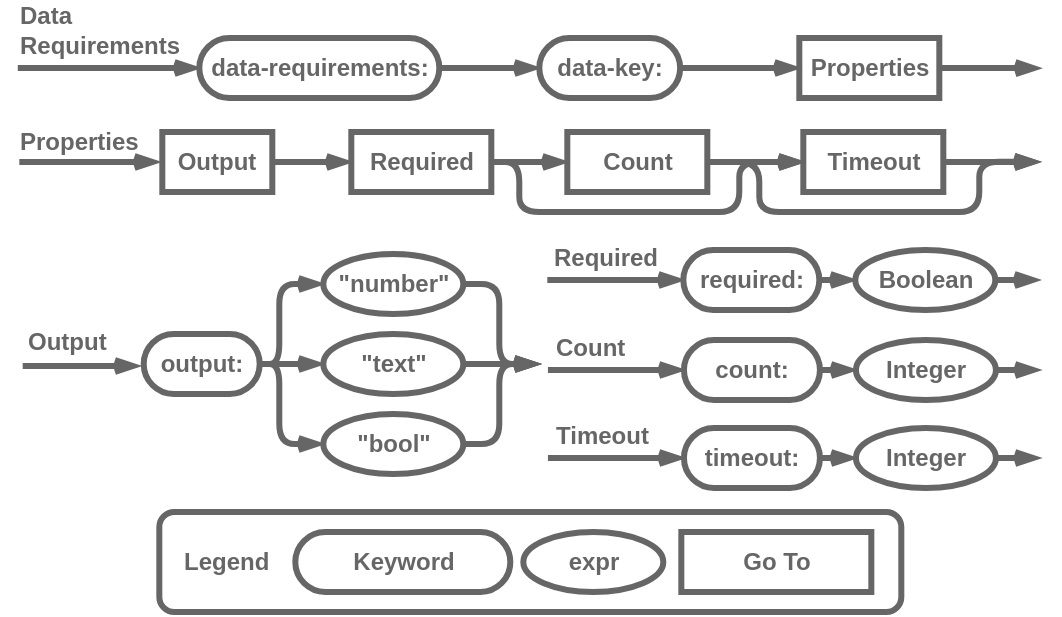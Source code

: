 <mxfile version="22.1.16" type="device">
  <diagram name="Page-1" id="lv2RBA-2qfxnkMvO_x3A">
    <mxGraphModel dx="584" dy="907" grid="1" gridSize="10" guides="1" tooltips="1" connect="1" arrows="1" fold="1" page="1" pageScale="1" pageWidth="850" pageHeight="1100" math="0" shadow="0">
      <root>
        <mxCell id="0" />
        <mxCell id="1" parent="0" />
        <mxCell id="4REqOIB7tcGAyymllORO-195" value="" style="group" parent="1" vertex="1" connectable="0">
          <mxGeometry x="1000.59" y="714" width="512.51" height="306" as="geometry" />
        </mxCell>
        <mxCell id="4REqOIB7tcGAyymllORO-157" value="" style="group" parent="4REqOIB7tcGAyymllORO-195" vertex="1" connectable="0">
          <mxGeometry x="72.07" y="256" width="371" height="50" as="geometry" />
        </mxCell>
        <mxCell id="4REqOIB7tcGAyymllORO-158" value="&lt;b style=&quot;border-color: var(--border-color); color: rgb(51, 51, 51); font-family: Helvetica; text-align: center;&quot;&gt;&lt;font style=&quot;border-color: var(--border-color);&quot; color=&quot;#666666&quot;&gt;&amp;nbsp; &amp;nbsp;Legend&lt;/font&gt;&lt;/b&gt;" style="text;html=1;align=left;verticalAlign=middle;whiteSpace=wrap;rounded=1;fontFamily=Courier New;perimeterSpacing=6;shadow=0;fillColor=#ffffff;fontColor=#143642;strokeColor=#666666;labelBackgroundColor=none;container=0;strokeWidth=3;" parent="4REqOIB7tcGAyymllORO-157" vertex="1">
          <mxGeometry width="371" height="50" as="geometry" />
        </mxCell>
        <mxCell id="4REqOIB7tcGAyymllORO-159" value="&lt;b style=&quot;border-color: var(--border-color); color: rgb(51, 51, 51);&quot;&gt;&lt;font style=&quot;border-color: var(--border-color);&quot; color=&quot;#666666&quot;&gt;expr&lt;/font&gt;&lt;/b&gt;" style="ellipse;whiteSpace=wrap;html=1;rounded=1;labelBackgroundColor=none;strokeColor=#666666;fontFamily=Helvetica;fontSize=12;fontColor=default;fillColor=default;container=0;strokeWidth=3;" parent="4REqOIB7tcGAyymllORO-157" vertex="1">
          <mxGeometry x="182" y="10" width="70" height="30" as="geometry" />
        </mxCell>
        <mxCell id="4REqOIB7tcGAyymllORO-160" value="&lt;p&gt;&lt;b style=&quot;border-color: var(--border-color); color: rgb(51, 51, 51);&quot;&gt;&lt;font style=&quot;border-color: var(--border-color);&quot; color=&quot;#666666&quot;&gt;Keyword&lt;/font&gt;&lt;/b&gt;&lt;br&gt;&lt;/p&gt;" style="rounded=1;whiteSpace=wrap;html=1;arcSize=50;fontStyle=0;fillColor=#ffffff;strokeColor=#666666;labelBackgroundColor=none;fontColor=#143642;container=0;strokeWidth=3;" parent="4REqOIB7tcGAyymllORO-157" vertex="1">
          <mxGeometry x="67.996" y="10" width="107.5" height="30" as="geometry" />
        </mxCell>
        <mxCell id="4REqOIB7tcGAyymllORO-161" value="&lt;b style=&quot;border-color: var(--border-color); color: rgb(51, 51, 51);&quot;&gt;&lt;font style=&quot;border-color: var(--border-color);&quot; color=&quot;#666666&quot;&gt;Go To&lt;/font&gt;&lt;/b&gt;" style="rounded=1;whiteSpace=wrap;html=1;strokeColor=#666666;fontFamily=Helvetica;fontSize=12;fontColor=#143642;fillColor=#FFFFFF;arcSize=0;fontStyle=0;shadow=0;labelBackgroundColor=none;container=0;strokeWidth=3;" parent="4REqOIB7tcGAyymllORO-157" vertex="1">
          <mxGeometry x="261.005" y="10" width="95" height="30" as="geometry" />
        </mxCell>
        <mxCell id="4REqOIB7tcGAyymllORO-69" style="edgeStyle=orthogonalEdgeStyle;shape=connector;curved=0;rounded=0;orthogonalLoop=1;jettySize=auto;html=1;exitX=0;exitY=0.5;exitDx=0;exitDy=0;labelBackgroundColor=default;strokeColor=#666666;strokeWidth=3;align=center;verticalAlign=middle;fontFamily=Helvetica;fontSize=11;fontColor=default;endArrow=none;endFill=0;startArrow=openThin;startFill=0;" parent="4REqOIB7tcGAyymllORO-195" source="4REqOIB7tcGAyymllORO-70" edge="1">
          <mxGeometry relative="1" as="geometry">
            <mxPoint x="1.3" y="34" as="targetPoint" />
          </mxGeometry>
        </mxCell>
        <mxCell id="4REqOIB7tcGAyymllORO-70" value="&lt;font color=&quot;#666666&quot;&gt;&lt;b&gt;data-requirements:&lt;/b&gt;&lt;/font&gt;" style="rounded=1;whiteSpace=wrap;html=1;strokeColor=#666666;fontFamily=Helvetica;fontSize=12;fontColor=#143642;fillColor=#ffffff;arcSize=50;fontStyle=0;shadow=0;labelBackgroundColor=none;align=center;verticalAlign=middle;strokeWidth=3;container=0;" parent="4REqOIB7tcGAyymllORO-195" vertex="1">
          <mxGeometry x="92.07" y="19" width="120" height="30" as="geometry" />
        </mxCell>
        <mxCell id="4REqOIB7tcGAyymllORO-71" value="&lt;font size=&quot;1&quot; color=&quot;#666666&quot;&gt;&lt;b style=&quot;font-size: 12px;&quot;&gt;Data&lt;br&gt;Requirements&lt;br&gt;&lt;/b&gt;&lt;/font&gt;" style="text;html=1;strokeColor=none;fillColor=none;align=left;verticalAlign=middle;whiteSpace=wrap;rounded=0;fontSize=11;fontFamily=Helvetica;fontColor=#333333;container=0;" parent="4REqOIB7tcGAyymllORO-195" vertex="1">
          <mxGeometry width="60" height="30" as="geometry" />
        </mxCell>
        <mxCell id="4REqOIB7tcGAyymllORO-104" value="&lt;font color=&quot;#666666&quot;&gt;&lt;b&gt;data-key:&lt;/b&gt;&lt;/font&gt;" style="rounded=1;whiteSpace=wrap;html=1;strokeColor=#666666;fontFamily=Helvetica;fontSize=12;fontColor=#143642;fillColor=#ffffff;arcSize=50;fontStyle=0;shadow=0;labelBackgroundColor=none;align=center;verticalAlign=middle;strokeWidth=3;container=0;" parent="4REqOIB7tcGAyymllORO-195" vertex="1">
          <mxGeometry x="262.07" y="19" width="70.41" height="30" as="geometry" />
        </mxCell>
        <mxCell id="4REqOIB7tcGAyymllORO-112" style="edgeStyle=orthogonalEdgeStyle;shape=connector;curved=0;rounded=1;orthogonalLoop=1;jettySize=auto;html=1;entryX=0;entryY=0.5;entryDx=0;entryDy=0;labelBackgroundColor=default;strokeColor=#666666;strokeWidth=3;align=center;verticalAlign=middle;fontFamily=Helvetica;fontSize=11;fontColor=default;startArrow=none;startFill=0;endArrow=openThin;endFill=0;" parent="4REqOIB7tcGAyymllORO-195" source="4REqOIB7tcGAyymllORO-70" target="4REqOIB7tcGAyymllORO-104" edge="1">
          <mxGeometry relative="1" as="geometry" />
        </mxCell>
        <mxCell id="4REqOIB7tcGAyymllORO-105" value="&lt;b style=&quot;border-color: var(--border-color); color: rgb(51, 51, 51);&quot;&gt;&lt;font style=&quot;border-color: var(--border-color);&quot; color=&quot;#666666&quot;&gt;Output&lt;/font&gt;&lt;/b&gt;" style="rounded=1;whiteSpace=wrap;html=1;strokeColor=#666666;fontFamily=Helvetica;fontSize=12;fontColor=#143642;fillColor=#FFFFFF;arcSize=0;fontStyle=0;shadow=0;labelBackgroundColor=none;container=0;strokeWidth=3;" parent="4REqOIB7tcGAyymllORO-195" vertex="1">
          <mxGeometry x="73.57" y="66" width="55" height="30" as="geometry" />
        </mxCell>
        <mxCell id="4REqOIB7tcGAyymllORO-125" style="edgeStyle=orthogonalEdgeStyle;shape=connector;curved=0;rounded=1;orthogonalLoop=1;jettySize=auto;html=1;exitX=1;exitY=0.5;exitDx=0;exitDy=0;labelBackgroundColor=default;strokeColor=#666666;strokeWidth=3;align=center;verticalAlign=middle;fontFamily=Helvetica;fontSize=11;fontColor=default;startArrow=none;startFill=0;endArrow=openThin;endFill=0;" parent="4REqOIB7tcGAyymllORO-195" source="4REqOIB7tcGAyymllORO-106" edge="1">
          <mxGeometry relative="1" as="geometry">
            <mxPoint x="512.07" y="80.931" as="targetPoint" />
            <Array as="points">
              <mxPoint x="372.07" y="81" />
              <mxPoint x="372.07" y="106" />
              <mxPoint x="482.07" y="106" />
              <mxPoint x="482.07" y="81" />
            </Array>
          </mxGeometry>
        </mxCell>
        <mxCell id="4REqOIB7tcGAyymllORO-106" value="&lt;font color=&quot;#666666&quot;&gt;&lt;b&gt;Count&lt;/b&gt;&lt;/font&gt;" style="rounded=1;whiteSpace=wrap;html=1;strokeColor=#666666;fontFamily=Helvetica;fontSize=12;fontColor=#143642;fillColor=#FFFFFF;arcSize=0;fontStyle=0;shadow=0;labelBackgroundColor=none;container=0;strokeWidth=3;" parent="4REqOIB7tcGAyymllORO-195" vertex="1">
          <mxGeometry x="276.07" y="66" width="70" height="30" as="geometry" />
        </mxCell>
        <mxCell id="4REqOIB7tcGAyymllORO-123" style="edgeStyle=orthogonalEdgeStyle;shape=connector;curved=0;rounded=1;orthogonalLoop=1;jettySize=auto;html=1;exitX=1;exitY=0.5;exitDx=0;exitDy=0;labelBackgroundColor=default;strokeColor=#666666;strokeWidth=3;align=center;verticalAlign=middle;fontFamily=Helvetica;fontSize=11;fontColor=default;startArrow=none;startFill=0;endArrow=openThin;endFill=0;" parent="4REqOIB7tcGAyymllORO-195" source="4REqOIB7tcGAyymllORO-107" edge="1">
          <mxGeometry relative="1" as="geometry">
            <mxPoint x="512.07" y="80.971" as="targetPoint" />
          </mxGeometry>
        </mxCell>
        <mxCell id="4REqOIB7tcGAyymllORO-107" value="&lt;font color=&quot;#666666&quot;&gt;&lt;b&gt;Timeout&lt;/b&gt;&lt;/font&gt;" style="rounded=1;whiteSpace=wrap;html=1;strokeColor=#666666;fontFamily=Helvetica;fontSize=12;fontColor=#143642;fillColor=#FFFFFF;arcSize=0;fontStyle=0;shadow=0;labelBackgroundColor=none;container=0;strokeWidth=3;" parent="4REqOIB7tcGAyymllORO-195" vertex="1">
          <mxGeometry x="394.07" y="66" width="70" height="30" as="geometry" />
        </mxCell>
        <mxCell id="4REqOIB7tcGAyymllORO-122" style="edgeStyle=orthogonalEdgeStyle;shape=connector;curved=0;rounded=1;orthogonalLoop=1;jettySize=auto;html=1;exitX=1;exitY=0.5;exitDx=0;exitDy=0;entryX=0;entryY=0.5;entryDx=0;entryDy=0;labelBackgroundColor=default;strokeColor=#666666;strokeWidth=3;align=center;verticalAlign=middle;fontFamily=Helvetica;fontSize=11;fontColor=default;startArrow=none;startFill=0;endArrow=openThin;endFill=0;" parent="4REqOIB7tcGAyymllORO-195" source="4REqOIB7tcGAyymllORO-106" target="4REqOIB7tcGAyymllORO-107" edge="1">
          <mxGeometry relative="1" as="geometry" />
        </mxCell>
        <mxCell id="4REqOIB7tcGAyymllORO-114" style="edgeStyle=orthogonalEdgeStyle;shape=connector;curved=0;rounded=1;orthogonalLoop=1;jettySize=auto;html=1;exitX=1;exitY=0.5;exitDx=0;exitDy=0;labelBackgroundColor=default;strokeColor=#666666;strokeWidth=3;align=center;verticalAlign=middle;fontFamily=Helvetica;fontSize=11;fontColor=default;startArrow=none;startFill=0;endArrow=openThin;endFill=0;entryX=-0.013;entryY=0.943;entryDx=0;entryDy=0;entryPerimeter=0;" parent="4REqOIB7tcGAyymllORO-195" source="4REqOIB7tcGAyymllORO-111" edge="1">
          <mxGeometry relative="1" as="geometry">
            <mxPoint x="512.51" y="34.08" as="targetPoint" />
          </mxGeometry>
        </mxCell>
        <mxCell id="4REqOIB7tcGAyymllORO-111" value="&lt;font color=&quot;#666666&quot;&gt;&lt;b&gt;Properties&lt;/b&gt;&lt;/font&gt;" style="rounded=1;whiteSpace=wrap;html=1;strokeColor=#666666;fontFamily=Helvetica;fontSize=12;fontColor=#143642;fillColor=#FFFFFF;arcSize=0;fontStyle=0;shadow=0;labelBackgroundColor=none;container=0;strokeWidth=3;" parent="4REqOIB7tcGAyymllORO-195" vertex="1">
          <mxGeometry x="392.07" y="19" width="70" height="30" as="geometry" />
        </mxCell>
        <mxCell id="4REqOIB7tcGAyymllORO-113" style="edgeStyle=orthogonalEdgeStyle;shape=connector;curved=0;rounded=1;orthogonalLoop=1;jettySize=auto;html=1;exitX=1;exitY=0.5;exitDx=0;exitDy=0;entryX=0;entryY=0.5;entryDx=0;entryDy=0;labelBackgroundColor=default;strokeColor=#666666;strokeWidth=3;align=center;verticalAlign=middle;fontFamily=Helvetica;fontSize=11;fontColor=default;startArrow=none;startFill=0;endArrow=openThin;endFill=0;" parent="4REqOIB7tcGAyymllORO-195" source="4REqOIB7tcGAyymllORO-104" target="4REqOIB7tcGAyymllORO-111" edge="1">
          <mxGeometry relative="1" as="geometry" />
        </mxCell>
        <mxCell id="4REqOIB7tcGAyymllORO-116" style="edgeStyle=orthogonalEdgeStyle;shape=connector;curved=0;rounded=0;orthogonalLoop=1;jettySize=auto;html=1;labelBackgroundColor=default;strokeColor=#666666;strokeWidth=3;align=center;verticalAlign=middle;fontFamily=Helvetica;fontSize=11;fontColor=default;endArrow=none;endFill=0;startArrow=openThin;startFill=0;" parent="4REqOIB7tcGAyymllORO-195" edge="1">
          <mxGeometry relative="1" as="geometry">
            <mxPoint x="2.07" y="81" as="targetPoint" />
            <mxPoint x="72.07" y="81" as="sourcePoint" />
          </mxGeometry>
        </mxCell>
        <mxCell id="4REqOIB7tcGAyymllORO-117" value="&lt;font size=&quot;1&quot; color=&quot;#666666&quot;&gt;&lt;b style=&quot;font-size: 12px;&quot;&gt;Properties&lt;br&gt;&lt;/b&gt;&lt;/font&gt;" style="text;html=1;strokeColor=none;fillColor=none;align=left;verticalAlign=middle;whiteSpace=wrap;rounded=0;fontSize=11;fontFamily=Helvetica;fontColor=#333333;container=0;" parent="4REqOIB7tcGAyymllORO-195" vertex="1">
          <mxGeometry y="56" width="60" height="30" as="geometry" />
        </mxCell>
        <mxCell id="4REqOIB7tcGAyymllORO-119" value="" style="edgeStyle=orthogonalEdgeStyle;shape=connector;curved=0;rounded=1;orthogonalLoop=1;jettySize=auto;html=1;labelBackgroundColor=default;strokeColor=#666666;strokeWidth=3;align=center;verticalAlign=middle;fontFamily=Helvetica;fontSize=11;fontColor=default;startArrow=none;startFill=0;endArrow=openThin;endFill=0;" parent="4REqOIB7tcGAyymllORO-195" source="4REqOIB7tcGAyymllORO-105" target="4REqOIB7tcGAyymllORO-102" edge="1">
          <mxGeometry relative="1" as="geometry">
            <mxPoint x="129.07" y="81" as="sourcePoint" />
            <mxPoint x="242.07" y="81" as="targetPoint" />
          </mxGeometry>
        </mxCell>
        <mxCell id="4REqOIB7tcGAyymllORO-124" style="edgeStyle=orthogonalEdgeStyle;shape=connector;curved=0;rounded=1;orthogonalLoop=1;jettySize=auto;html=1;exitX=1;exitY=0.5;exitDx=0;exitDy=0;entryX=0;entryY=0.5;entryDx=0;entryDy=0;labelBackgroundColor=default;strokeColor=#666666;strokeWidth=3;align=center;verticalAlign=middle;fontFamily=Helvetica;fontSize=11;fontColor=default;startArrow=none;startFill=0;endArrow=openThin;endFill=0;" parent="4REqOIB7tcGAyymllORO-195" source="4REqOIB7tcGAyymllORO-102" target="4REqOIB7tcGAyymllORO-107" edge="1">
          <mxGeometry relative="1" as="geometry">
            <Array as="points">
              <mxPoint x="252.07" y="81" />
              <mxPoint x="252.07" y="106" />
              <mxPoint x="362.07" y="106" />
              <mxPoint x="362.07" y="81" />
            </Array>
          </mxGeometry>
        </mxCell>
        <mxCell id="4REqOIB7tcGAyymllORO-102" value="&lt;font color=&quot;#666666&quot;&gt;&lt;b&gt;Required&lt;/b&gt;&lt;/font&gt;" style="rounded=1;whiteSpace=wrap;html=1;strokeColor=#666666;fontFamily=Helvetica;fontSize=12;fontColor=#143642;fillColor=#FFFFFF;arcSize=0;fontStyle=0;shadow=0;labelBackgroundColor=none;container=0;strokeWidth=3;" parent="4REqOIB7tcGAyymllORO-195" vertex="1">
          <mxGeometry x="168.07" y="66" width="70" height="30" as="geometry" />
        </mxCell>
        <mxCell id="4REqOIB7tcGAyymllORO-118" value="" style="edgeStyle=orthogonalEdgeStyle;shape=connector;curved=0;rounded=1;orthogonalLoop=1;jettySize=auto;html=1;labelBackgroundColor=default;strokeColor=#666666;strokeWidth=3;align=center;verticalAlign=middle;fontFamily=Helvetica;fontSize=11;fontColor=default;startArrow=none;startFill=0;endArrow=openThin;endFill=0;" parent="4REqOIB7tcGAyymllORO-195" source="4REqOIB7tcGAyymllORO-102" target="4REqOIB7tcGAyymllORO-106" edge="1">
          <mxGeometry relative="1" as="geometry" />
        </mxCell>
        <mxCell id="4REqOIB7tcGAyymllORO-169" value="" style="group" parent="4REqOIB7tcGAyymllORO-195" vertex="1" connectable="0">
          <mxGeometry x="267.76" y="119" width="238.31" height="36" as="geometry" />
        </mxCell>
        <mxCell id="4REqOIB7tcGAyymllORO-163" style="edgeStyle=orthogonalEdgeStyle;shape=connector;curved=0;rounded=0;orthogonalLoop=1;jettySize=auto;html=1;labelBackgroundColor=default;strokeColor=#666666;strokeWidth=3;align=center;verticalAlign=middle;fontFamily=Helvetica;fontSize=11;fontColor=default;endArrow=none;endFill=0;startArrow=openThin;startFill=0;exitX=0;exitY=0.5;exitDx=0;exitDy=0;" parent="4REqOIB7tcGAyymllORO-169" source="4REqOIB7tcGAyymllORO-165" edge="1">
          <mxGeometry relative="1" as="geometry">
            <mxPoint x="-1.69" y="21" as="targetPoint" />
            <mxPoint x="58.31" y="22" as="sourcePoint" />
            <Array as="points">
              <mxPoint x="0.31" y="21" />
            </Array>
          </mxGeometry>
        </mxCell>
        <mxCell id="4REqOIB7tcGAyymllORO-164" value="&lt;font size=&quot;1&quot; color=&quot;#666666&quot;&gt;&lt;b style=&quot;font-size: 12px;&quot;&gt;Required&lt;br&gt;&lt;/b&gt;&lt;/font&gt;" style="text;html=1;strokeColor=none;fillColor=none;align=left;verticalAlign=middle;whiteSpace=wrap;rounded=0;fontSize=11;fontFamily=Helvetica;fontColor=#333333;container=0;" parent="4REqOIB7tcGAyymllORO-169" vertex="1">
          <mxGeometry width="60" height="20" as="geometry" />
        </mxCell>
        <mxCell id="4REqOIB7tcGAyymllORO-165" value="&lt;font color=&quot;#666666&quot;&gt;&lt;b&gt;required:&lt;/b&gt;&lt;/font&gt;" style="rounded=1;whiteSpace=wrap;html=1;strokeColor=#666666;fontFamily=Helvetica;fontSize=12;fontColor=#143642;fillColor=#ffffff;arcSize=50;fontStyle=0;shadow=0;labelBackgroundColor=none;align=center;verticalAlign=middle;strokeWidth=3;container=0;" parent="4REqOIB7tcGAyymllORO-169" vertex="1">
          <mxGeometry x="66.32" y="6" width="67.99" height="30" as="geometry" />
        </mxCell>
        <mxCell id="4REqOIB7tcGAyymllORO-168" style="edgeStyle=orthogonalEdgeStyle;shape=connector;curved=0;rounded=1;orthogonalLoop=1;jettySize=auto;html=1;exitX=1;exitY=0.5;exitDx=0;exitDy=0;labelBackgroundColor=default;strokeColor=#666666;strokeWidth=3;align=center;verticalAlign=middle;fontFamily=Helvetica;fontSize=11;fontColor=default;startArrow=none;startFill=0;endArrow=openThin;endFill=0;" parent="4REqOIB7tcGAyymllORO-169" source="4REqOIB7tcGAyymllORO-166" edge="1">
          <mxGeometry relative="1" as="geometry">
            <mxPoint x="244.31" y="21" as="targetPoint" />
          </mxGeometry>
        </mxCell>
        <mxCell id="4REqOIB7tcGAyymllORO-166" value="&lt;b style=&quot;border-color: var(--border-color); color: rgb(51, 51, 51);&quot;&gt;&lt;font style=&quot;border-color: var(--border-color);&quot; color=&quot;#666666&quot;&gt;Boolean&lt;/font&gt;&lt;/b&gt;" style="ellipse;whiteSpace=wrap;html=1;rounded=1;labelBackgroundColor=none;strokeColor=#666666;fontFamily=Helvetica;fontSize=12;fontColor=default;fillColor=default;container=0;strokeWidth=3;" parent="4REqOIB7tcGAyymllORO-169" vertex="1">
          <mxGeometry x="152.31" y="6" width="70" height="30" as="geometry" />
        </mxCell>
        <mxCell id="4REqOIB7tcGAyymllORO-167" value="" style="edgeStyle=orthogonalEdgeStyle;shape=connector;curved=0;rounded=1;orthogonalLoop=1;jettySize=auto;html=1;labelBackgroundColor=default;strokeColor=#666666;strokeWidth=3;align=center;verticalAlign=middle;fontFamily=Helvetica;fontSize=11;fontColor=default;startArrow=none;startFill=0;endArrow=openThin;endFill=0;" parent="4REqOIB7tcGAyymllORO-169" source="4REqOIB7tcGAyymllORO-165" target="4REqOIB7tcGAyymllORO-166" edge="1">
          <mxGeometry relative="1" as="geometry">
            <Array as="points">
              <mxPoint x="138.31" y="21" />
              <mxPoint x="138.31" y="21" />
            </Array>
          </mxGeometry>
        </mxCell>
        <mxCell id="4REqOIB7tcGAyymllORO-171" value="" style="group" parent="4REqOIB7tcGAyymllORO-195" vertex="1" connectable="0">
          <mxGeometry x="268.07" y="164" width="238.31" height="36" as="geometry" />
        </mxCell>
        <mxCell id="4REqOIB7tcGAyymllORO-172" style="edgeStyle=orthogonalEdgeStyle;shape=connector;curved=0;rounded=0;orthogonalLoop=1;jettySize=auto;html=1;labelBackgroundColor=default;strokeColor=#666666;strokeWidth=3;align=center;verticalAlign=middle;fontFamily=Helvetica;fontSize=11;fontColor=default;endArrow=none;endFill=0;startArrow=openThin;startFill=0;exitX=0;exitY=0.5;exitDx=0;exitDy=0;" parent="4REqOIB7tcGAyymllORO-171" source="4REqOIB7tcGAyymllORO-174" edge="1">
          <mxGeometry relative="1" as="geometry">
            <mxPoint x="-1.69" y="21" as="targetPoint" />
            <mxPoint x="58.31" y="22" as="sourcePoint" />
            <Array as="points">
              <mxPoint x="0.31" y="21" />
            </Array>
          </mxGeometry>
        </mxCell>
        <mxCell id="4REqOIB7tcGAyymllORO-173" value="&lt;font size=&quot;1&quot; color=&quot;#666666&quot;&gt;&lt;b style=&quot;font-size: 12px;&quot;&gt;Count&lt;br&gt;&lt;/b&gt;&lt;/font&gt;" style="text;html=1;strokeColor=none;fillColor=none;align=left;verticalAlign=middle;whiteSpace=wrap;rounded=0;fontSize=11;fontFamily=Helvetica;fontColor=#333333;container=0;" parent="4REqOIB7tcGAyymllORO-171" vertex="1">
          <mxGeometry width="60" height="20" as="geometry" />
        </mxCell>
        <mxCell id="4REqOIB7tcGAyymllORO-174" value="&lt;font color=&quot;#666666&quot;&gt;&lt;b&gt;count:&lt;/b&gt;&lt;/font&gt;" style="rounded=1;whiteSpace=wrap;html=1;strokeColor=#666666;fontFamily=Helvetica;fontSize=12;fontColor=#143642;fillColor=#ffffff;arcSize=50;fontStyle=0;shadow=0;labelBackgroundColor=none;align=center;verticalAlign=middle;strokeWidth=3;container=0;" parent="4REqOIB7tcGAyymllORO-171" vertex="1">
          <mxGeometry x="66.32" y="6" width="67.99" height="30" as="geometry" />
        </mxCell>
        <mxCell id="4REqOIB7tcGAyymllORO-175" style="edgeStyle=orthogonalEdgeStyle;shape=connector;curved=0;rounded=1;orthogonalLoop=1;jettySize=auto;html=1;exitX=1;exitY=0.5;exitDx=0;exitDy=0;labelBackgroundColor=default;strokeColor=#666666;strokeWidth=3;align=center;verticalAlign=middle;fontFamily=Helvetica;fontSize=11;fontColor=default;startArrow=none;startFill=0;endArrow=openThin;endFill=0;" parent="4REqOIB7tcGAyymllORO-171" source="4REqOIB7tcGAyymllORO-176" edge="1">
          <mxGeometry relative="1" as="geometry">
            <mxPoint x="244.31" y="21" as="targetPoint" />
          </mxGeometry>
        </mxCell>
        <mxCell id="4REqOIB7tcGAyymllORO-176" value="&lt;b style=&quot;border-color: var(--border-color); color: rgb(51, 51, 51);&quot;&gt;&lt;font style=&quot;border-color: var(--border-color);&quot; color=&quot;#666666&quot;&gt;Integer&lt;/font&gt;&lt;/b&gt;" style="ellipse;whiteSpace=wrap;html=1;rounded=1;labelBackgroundColor=none;strokeColor=#666666;fontFamily=Helvetica;fontSize=12;fontColor=default;fillColor=default;container=0;strokeWidth=3;" parent="4REqOIB7tcGAyymllORO-171" vertex="1">
          <mxGeometry x="152.31" y="6" width="70" height="30" as="geometry" />
        </mxCell>
        <mxCell id="4REqOIB7tcGAyymllORO-177" value="" style="edgeStyle=orthogonalEdgeStyle;shape=connector;curved=0;rounded=1;orthogonalLoop=1;jettySize=auto;html=1;labelBackgroundColor=default;strokeColor=#666666;strokeWidth=3;align=center;verticalAlign=middle;fontFamily=Helvetica;fontSize=11;fontColor=default;startArrow=none;startFill=0;endArrow=openThin;endFill=0;" parent="4REqOIB7tcGAyymllORO-171" source="4REqOIB7tcGAyymllORO-174" target="4REqOIB7tcGAyymllORO-176" edge="1">
          <mxGeometry relative="1" as="geometry">
            <Array as="points">
              <mxPoint x="138.31" y="21" />
              <mxPoint x="138.31" y="21" />
            </Array>
          </mxGeometry>
        </mxCell>
        <mxCell id="4REqOIB7tcGAyymllORO-185" value="" style="group" parent="4REqOIB7tcGAyymllORO-195" vertex="1" connectable="0">
          <mxGeometry x="268.07" y="208" width="238.31" height="36" as="geometry" />
        </mxCell>
        <mxCell id="4REqOIB7tcGAyymllORO-186" style="edgeStyle=orthogonalEdgeStyle;shape=connector;curved=0;rounded=0;orthogonalLoop=1;jettySize=auto;html=1;labelBackgroundColor=default;strokeColor=#666666;strokeWidth=3;align=center;verticalAlign=middle;fontFamily=Helvetica;fontSize=11;fontColor=default;endArrow=none;endFill=0;startArrow=openThin;startFill=0;exitX=0;exitY=0.5;exitDx=0;exitDy=0;" parent="4REqOIB7tcGAyymllORO-185" source="4REqOIB7tcGAyymllORO-188" edge="1">
          <mxGeometry relative="1" as="geometry">
            <mxPoint x="-1.69" y="21" as="targetPoint" />
            <mxPoint x="58.31" y="22" as="sourcePoint" />
            <Array as="points">
              <mxPoint x="0.31" y="21" />
            </Array>
          </mxGeometry>
        </mxCell>
        <mxCell id="4REqOIB7tcGAyymllORO-187" value="&lt;font size=&quot;1&quot; color=&quot;#666666&quot;&gt;&lt;b style=&quot;font-size: 12px;&quot;&gt;Timeout&lt;br&gt;&lt;/b&gt;&lt;/font&gt;" style="text;html=1;strokeColor=none;fillColor=none;align=left;verticalAlign=middle;whiteSpace=wrap;rounded=0;fontSize=11;fontFamily=Helvetica;fontColor=#333333;container=0;" parent="4REqOIB7tcGAyymllORO-185" vertex="1">
          <mxGeometry width="60" height="20" as="geometry" />
        </mxCell>
        <mxCell id="4REqOIB7tcGAyymllORO-188" value="&lt;font color=&quot;#666666&quot;&gt;&lt;b&gt;timeout:&lt;/b&gt;&lt;/font&gt;" style="rounded=1;whiteSpace=wrap;html=1;strokeColor=#666666;fontFamily=Helvetica;fontSize=12;fontColor=#143642;fillColor=#ffffff;arcSize=50;fontStyle=0;shadow=0;labelBackgroundColor=none;align=center;verticalAlign=middle;strokeWidth=3;container=0;" parent="4REqOIB7tcGAyymllORO-185" vertex="1">
          <mxGeometry x="66.32" y="6" width="67.99" height="30" as="geometry" />
        </mxCell>
        <mxCell id="4REqOIB7tcGAyymllORO-189" style="edgeStyle=orthogonalEdgeStyle;shape=connector;curved=0;rounded=1;orthogonalLoop=1;jettySize=auto;html=1;exitX=1;exitY=0.5;exitDx=0;exitDy=0;labelBackgroundColor=default;strokeColor=#666666;strokeWidth=3;align=center;verticalAlign=middle;fontFamily=Helvetica;fontSize=11;fontColor=default;startArrow=none;startFill=0;endArrow=openThin;endFill=0;" parent="4REqOIB7tcGAyymllORO-185" source="4REqOIB7tcGAyymllORO-190" edge="1">
          <mxGeometry relative="1" as="geometry">
            <mxPoint x="244.31" y="21" as="targetPoint" />
          </mxGeometry>
        </mxCell>
        <mxCell id="4REqOIB7tcGAyymllORO-190" value="&lt;b style=&quot;border-color: var(--border-color); color: rgb(51, 51, 51);&quot;&gt;&lt;font style=&quot;border-color: var(--border-color);&quot; color=&quot;#666666&quot;&gt;Integer&lt;/font&gt;&lt;/b&gt;" style="ellipse;whiteSpace=wrap;html=1;rounded=1;labelBackgroundColor=none;strokeColor=#666666;fontFamily=Helvetica;fontSize=12;fontColor=default;fillColor=default;container=0;strokeWidth=3;" parent="4REqOIB7tcGAyymllORO-185" vertex="1">
          <mxGeometry x="152.31" y="6" width="70" height="30" as="geometry" />
        </mxCell>
        <mxCell id="4REqOIB7tcGAyymllORO-191" value="" style="edgeStyle=orthogonalEdgeStyle;shape=connector;curved=0;rounded=1;orthogonalLoop=1;jettySize=auto;html=1;labelBackgroundColor=default;strokeColor=#666666;strokeWidth=3;align=center;verticalAlign=middle;fontFamily=Helvetica;fontSize=11;fontColor=default;startArrow=none;startFill=0;endArrow=openThin;endFill=0;" parent="4REqOIB7tcGAyymllORO-185" source="4REqOIB7tcGAyymllORO-188" target="4REqOIB7tcGAyymllORO-190" edge="1">
          <mxGeometry relative="1" as="geometry">
            <Array as="points">
              <mxPoint x="138.31" y="21" />
              <mxPoint x="138.31" y="21" />
            </Array>
          </mxGeometry>
        </mxCell>
        <mxCell id="4REqOIB7tcGAyymllORO-192" value="" style="group" parent="4REqOIB7tcGAyymllORO-195" vertex="1" connectable="0">
          <mxGeometry x="3.76" y="127" width="258.31" height="110" as="geometry" />
        </mxCell>
        <mxCell id="4REqOIB7tcGAyymllORO-152" style="edgeStyle=orthogonalEdgeStyle;shape=connector;curved=0;rounded=1;orthogonalLoop=1;jettySize=auto;html=1;exitX=1;exitY=0.5;exitDx=0;exitDy=0;labelBackgroundColor=default;strokeColor=#666666;strokeWidth=3;align=center;verticalAlign=middle;fontFamily=Helvetica;fontSize=11;fontColor=default;startArrow=none;startFill=0;endArrow=openThin;endFill=0;" parent="4REqOIB7tcGAyymllORO-192" source="4REqOIB7tcGAyymllORO-74" edge="1">
          <mxGeometry relative="1" as="geometry">
            <mxPoint x="258.31" y="55" as="targetPoint" />
            <Array as="points">
              <mxPoint x="238.31" y="15" />
              <mxPoint x="238.31" y="55" />
            </Array>
          </mxGeometry>
        </mxCell>
        <mxCell id="4REqOIB7tcGAyymllORO-74" value="&lt;b style=&quot;border-color: var(--border-color); color: rgb(51, 51, 51);&quot;&gt;&lt;font style=&quot;border-color: var(--border-color);&quot; color=&quot;#666666&quot;&gt;&quot;number&quot;&lt;/font&gt;&lt;/b&gt;" style="ellipse;whiteSpace=wrap;html=1;rounded=1;labelBackgroundColor=none;strokeColor=#666666;fontFamily=Helvetica;fontSize=12;fontColor=default;fillColor=default;container=0;strokeWidth=3;" parent="4REqOIB7tcGAyymllORO-192" vertex="1">
          <mxGeometry x="150.31" width="70" height="30" as="geometry" />
        </mxCell>
        <mxCell id="4REqOIB7tcGAyymllORO-126" style="edgeStyle=orthogonalEdgeStyle;shape=connector;curved=0;rounded=0;orthogonalLoop=1;jettySize=auto;html=1;labelBackgroundColor=default;strokeColor=#666666;strokeWidth=3;align=center;verticalAlign=middle;fontFamily=Helvetica;fontSize=11;fontColor=default;endArrow=none;endFill=0;startArrow=openThin;startFill=0;" parent="4REqOIB7tcGAyymllORO-192" edge="1">
          <mxGeometry relative="1" as="geometry">
            <mxPoint y="56" as="targetPoint" />
            <mxPoint x="58.5" y="56" as="sourcePoint" />
          </mxGeometry>
        </mxCell>
        <mxCell id="4REqOIB7tcGAyymllORO-127" value="&lt;font size=&quot;1&quot; color=&quot;#666666&quot;&gt;&lt;b style=&quot;font-size: 12px;&quot;&gt;Output&lt;br&gt;&lt;/b&gt;&lt;/font&gt;" style="text;html=1;strokeColor=none;fillColor=none;align=left;verticalAlign=middle;whiteSpace=wrap;rounded=0;fontSize=11;fontFamily=Helvetica;fontColor=#333333;container=0;" parent="4REqOIB7tcGAyymllORO-192" vertex="1">
          <mxGeometry x="0.19" y="34" width="60" height="20" as="geometry" />
        </mxCell>
        <mxCell id="4REqOIB7tcGAyymllORO-148" style="edgeStyle=orthogonalEdgeStyle;shape=connector;curved=0;rounded=1;orthogonalLoop=1;jettySize=auto;html=1;exitX=1;exitY=0.5;exitDx=0;exitDy=0;entryX=0;entryY=0.5;entryDx=0;entryDy=0;labelBackgroundColor=default;strokeColor=#666666;strokeWidth=3;align=center;verticalAlign=middle;fontFamily=Helvetica;fontSize=11;fontColor=default;startArrow=none;startFill=0;endArrow=openThin;endFill=0;" parent="4REqOIB7tcGAyymllORO-192" source="4REqOIB7tcGAyymllORO-128" target="4REqOIB7tcGAyymllORO-74" edge="1">
          <mxGeometry relative="1" as="geometry">
            <Array as="points">
              <mxPoint x="128.31" y="55" />
              <mxPoint x="128.31" y="15" />
            </Array>
          </mxGeometry>
        </mxCell>
        <mxCell id="4REqOIB7tcGAyymllORO-128" value="&lt;font color=&quot;#666666&quot;&gt;&lt;b&gt;output:&lt;/b&gt;&lt;/font&gt;" style="rounded=1;whiteSpace=wrap;html=1;strokeColor=#666666;fontFamily=Helvetica;fontSize=12;fontColor=#143642;fillColor=#ffffff;arcSize=50;fontStyle=0;shadow=0;labelBackgroundColor=none;align=center;verticalAlign=middle;strokeWidth=3;container=0;" parent="4REqOIB7tcGAyymllORO-192" vertex="1">
          <mxGeometry x="60.51" y="40" width="57.99" height="30" as="geometry" />
        </mxCell>
        <mxCell id="4REqOIB7tcGAyymllORO-151" style="edgeStyle=orthogonalEdgeStyle;shape=connector;curved=0;rounded=1;orthogonalLoop=1;jettySize=auto;html=1;exitX=1;exitY=0.5;exitDx=0;exitDy=0;labelBackgroundColor=default;strokeColor=#666666;strokeWidth=3;align=center;verticalAlign=middle;fontFamily=Helvetica;fontSize=11;fontColor=default;startArrow=none;startFill=0;endArrow=openThin;endFill=0;" parent="4REqOIB7tcGAyymllORO-192" source="4REqOIB7tcGAyymllORO-146" edge="1">
          <mxGeometry relative="1" as="geometry">
            <mxPoint x="258.31" y="55" as="targetPoint" />
          </mxGeometry>
        </mxCell>
        <mxCell id="4REqOIB7tcGAyymllORO-146" value="&lt;b style=&quot;border-color: var(--border-color); color: rgb(51, 51, 51);&quot;&gt;&lt;font style=&quot;border-color: var(--border-color);&quot; color=&quot;#666666&quot;&gt;&quot;text&quot;&lt;/font&gt;&lt;/b&gt;" style="ellipse;whiteSpace=wrap;html=1;rounded=1;labelBackgroundColor=none;strokeColor=#666666;fontFamily=Helvetica;fontSize=12;fontColor=default;fillColor=default;container=0;strokeWidth=3;" parent="4REqOIB7tcGAyymllORO-192" vertex="1">
          <mxGeometry x="150.31" y="40" width="70" height="30" as="geometry" />
        </mxCell>
        <mxCell id="4REqOIB7tcGAyymllORO-149" style="edgeStyle=orthogonalEdgeStyle;shape=connector;curved=0;rounded=1;orthogonalLoop=1;jettySize=auto;html=1;exitX=1;exitY=0.5;exitDx=0;exitDy=0;entryX=0;entryY=0.5;entryDx=0;entryDy=0;labelBackgroundColor=default;strokeColor=#666666;strokeWidth=3;align=center;verticalAlign=middle;fontFamily=Helvetica;fontSize=11;fontColor=default;startArrow=none;startFill=0;endArrow=openThin;endFill=0;" parent="4REqOIB7tcGAyymllORO-192" source="4REqOIB7tcGAyymllORO-128" target="4REqOIB7tcGAyymllORO-146" edge="1">
          <mxGeometry relative="1" as="geometry" />
        </mxCell>
        <mxCell id="4REqOIB7tcGAyymllORO-153" style="edgeStyle=orthogonalEdgeStyle;shape=connector;curved=0;rounded=1;orthogonalLoop=1;jettySize=auto;html=1;exitX=1;exitY=0.5;exitDx=0;exitDy=0;labelBackgroundColor=default;strokeColor=#666666;strokeWidth=3;align=center;verticalAlign=middle;fontFamily=Helvetica;fontSize=11;fontColor=default;startArrow=none;startFill=0;endArrow=openThin;endFill=0;" parent="4REqOIB7tcGAyymllORO-192" source="4REqOIB7tcGAyymllORO-147" edge="1">
          <mxGeometry relative="1" as="geometry">
            <mxPoint x="258.31" y="55" as="targetPoint" />
            <Array as="points">
              <mxPoint x="238.31" y="95" />
              <mxPoint x="238.31" y="55" />
            </Array>
          </mxGeometry>
        </mxCell>
        <mxCell id="4REqOIB7tcGAyymllORO-147" value="&lt;b style=&quot;border-color: var(--border-color); color: rgb(51, 51, 51);&quot;&gt;&lt;font style=&quot;border-color: var(--border-color);&quot; color=&quot;#666666&quot;&gt;&quot;bool&quot;&lt;/font&gt;&lt;/b&gt;" style="ellipse;whiteSpace=wrap;html=1;rounded=1;labelBackgroundColor=none;strokeColor=#666666;fontFamily=Helvetica;fontSize=12;fontColor=default;fillColor=default;container=0;strokeWidth=3;" parent="4REqOIB7tcGAyymllORO-192" vertex="1">
          <mxGeometry x="150.31" y="80" width="70" height="30" as="geometry" />
        </mxCell>
        <mxCell id="4REqOIB7tcGAyymllORO-150" style="edgeStyle=orthogonalEdgeStyle;shape=connector;curved=0;rounded=1;orthogonalLoop=1;jettySize=auto;html=1;exitX=1;exitY=0.5;exitDx=0;exitDy=0;entryX=0;entryY=0.5;entryDx=0;entryDy=0;labelBackgroundColor=default;strokeColor=#666666;strokeWidth=3;align=center;verticalAlign=middle;fontFamily=Helvetica;fontSize=11;fontColor=default;startArrow=none;startFill=0;endArrow=openThin;endFill=0;" parent="4REqOIB7tcGAyymllORO-192" source="4REqOIB7tcGAyymllORO-128" target="4REqOIB7tcGAyymllORO-147" edge="1">
          <mxGeometry relative="1" as="geometry">
            <Array as="points">
              <mxPoint x="128.31" y="55" />
              <mxPoint x="128.31" y="95" />
            </Array>
          </mxGeometry>
        </mxCell>
      </root>
    </mxGraphModel>
  </diagram>
</mxfile>
